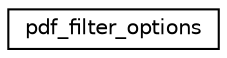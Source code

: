 digraph "Graphical Class Hierarchy"
{
 // LATEX_PDF_SIZE
  edge [fontname="Helvetica",fontsize="10",labelfontname="Helvetica",labelfontsize="10"];
  node [fontname="Helvetica",fontsize="10",shape=record];
  rankdir="LR";
  Node0 [label="pdf_filter_options",height=0.2,width=0.4,color="black", fillcolor="white", style="filled",URL="$structpdf__filter__options.html",tooltip=" "];
}
